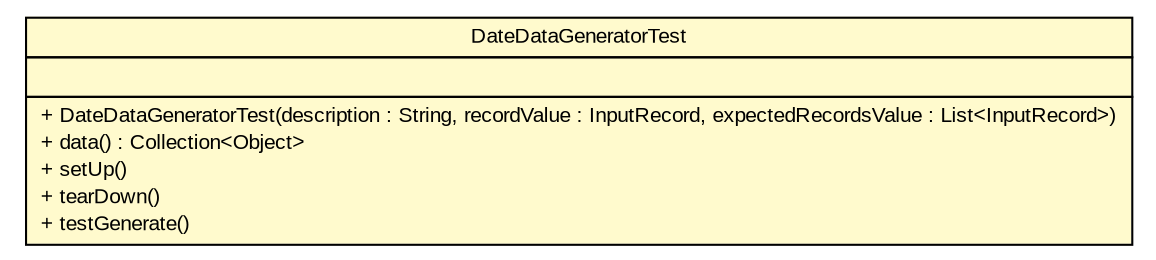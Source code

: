 #!/usr/local/bin/dot
#
# Class diagram 
# Generated by UMLGraph version R5_6 (http://www.umlgraph.org/)
#

digraph G {
	edge [fontname="arial",fontsize=10,labelfontname="arial",labelfontsize=10];
	node [fontname="arial",fontsize=10,shape=plaintext];
	nodesep=0.25;
	ranksep=0.5;
	// com.github.mkolisnyk.aerial.datagenerators.DateDataGeneratorTest
	c1253 [label=<<table title="com.github.mkolisnyk.aerial.datagenerators.DateDataGeneratorTest" border="0" cellborder="1" cellspacing="0" cellpadding="2" port="p" bgcolor="lemonChiffon" href="./DateDataGeneratorTest.html">
		<tr><td><table border="0" cellspacing="0" cellpadding="1">
<tr><td align="center" balign="center"> DateDataGeneratorTest </td></tr>
		</table></td></tr>
		<tr><td><table border="0" cellspacing="0" cellpadding="1">
<tr><td align="left" balign="left">  </td></tr>
		</table></td></tr>
		<tr><td><table border="0" cellspacing="0" cellpadding="1">
<tr><td align="left" balign="left"> + DateDataGeneratorTest(description : String, recordValue : InputRecord, expectedRecordsValue : List&lt;InputRecord&gt;) </td></tr>
<tr><td align="left" balign="left"> + data() : Collection&lt;Object&gt; </td></tr>
<tr><td align="left" balign="left"> + setUp() </td></tr>
<tr><td align="left" balign="left"> + tearDown() </td></tr>
<tr><td align="left" balign="left"> + testGenerate() </td></tr>
		</table></td></tr>
		</table>>, URL="./DateDataGeneratorTest.html", fontname="arial", fontcolor="black", fontsize=10.0];
}

